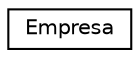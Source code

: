 digraph "Graphical Class Hierarchy"
{
 // LATEX_PDF_SIZE
  edge [fontname="Helvetica",fontsize="10",labelfontname="Helvetica",labelfontsize="10"];
  node [fontname="Helvetica",fontsize="10",shape=record];
  rankdir="LR";
  Node0 [label="Empresa",height=0.2,width=0.4,color="black", fillcolor="white", style="filled",URL="$class_empresa.html",tooltip=" "];
}
